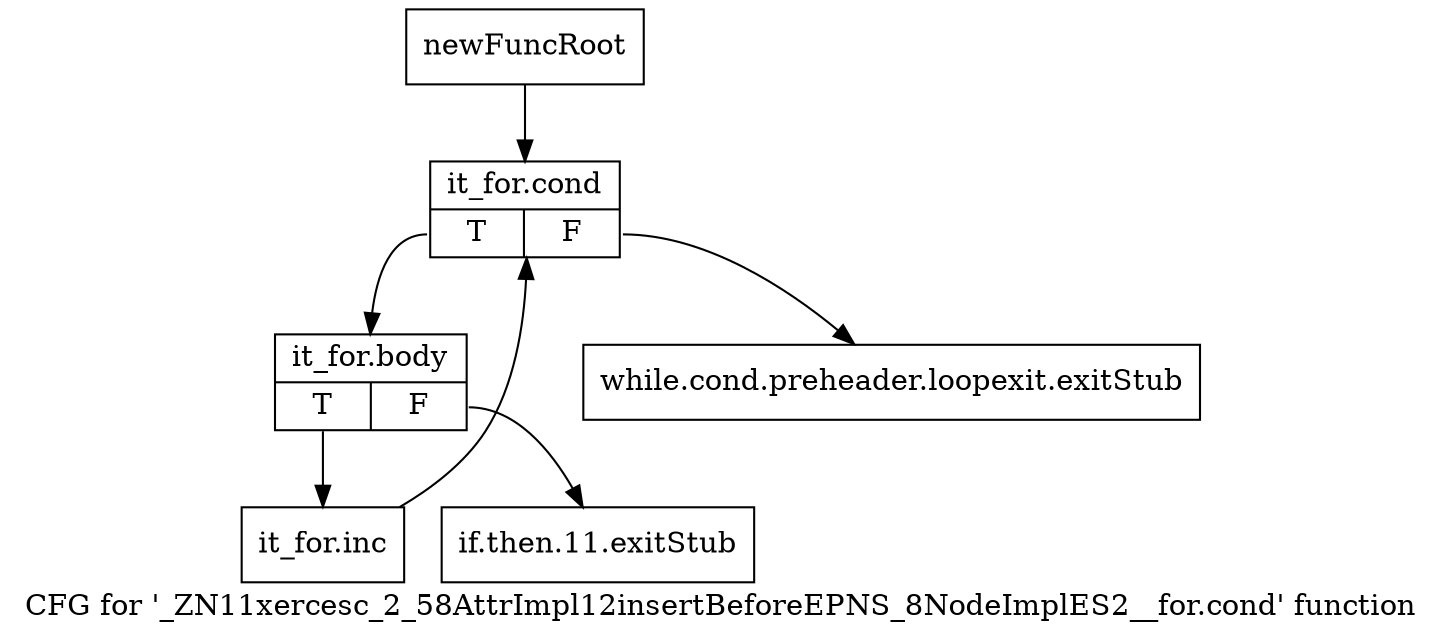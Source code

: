 digraph "CFG for '_ZN11xercesc_2_58AttrImpl12insertBeforeEPNS_8NodeImplES2__for.cond' function" {
	label="CFG for '_ZN11xercesc_2_58AttrImpl12insertBeforeEPNS_8NodeImplES2__for.cond' function";

	Node0x96edad0 [shape=record,label="{newFuncRoot}"];
	Node0x96edad0 -> Node0x96edbc0;
	Node0x96edb20 [shape=record,label="{while.cond.preheader.loopexit.exitStub}"];
	Node0x96edb70 [shape=record,label="{if.then.11.exitStub}"];
	Node0x96edbc0 [shape=record,label="{it_for.cond|{<s0>T|<s1>F}}"];
	Node0x96edbc0:s0 -> Node0x96edc10;
	Node0x96edbc0:s1 -> Node0x96edb20;
	Node0x96edc10 [shape=record,label="{it_for.body|{<s0>T|<s1>F}}"];
	Node0x96edc10:s0 -> Node0x96edc60;
	Node0x96edc10:s1 -> Node0x96edb70;
	Node0x96edc60 [shape=record,label="{it_for.inc}"];
	Node0x96edc60 -> Node0x96edbc0;
}
